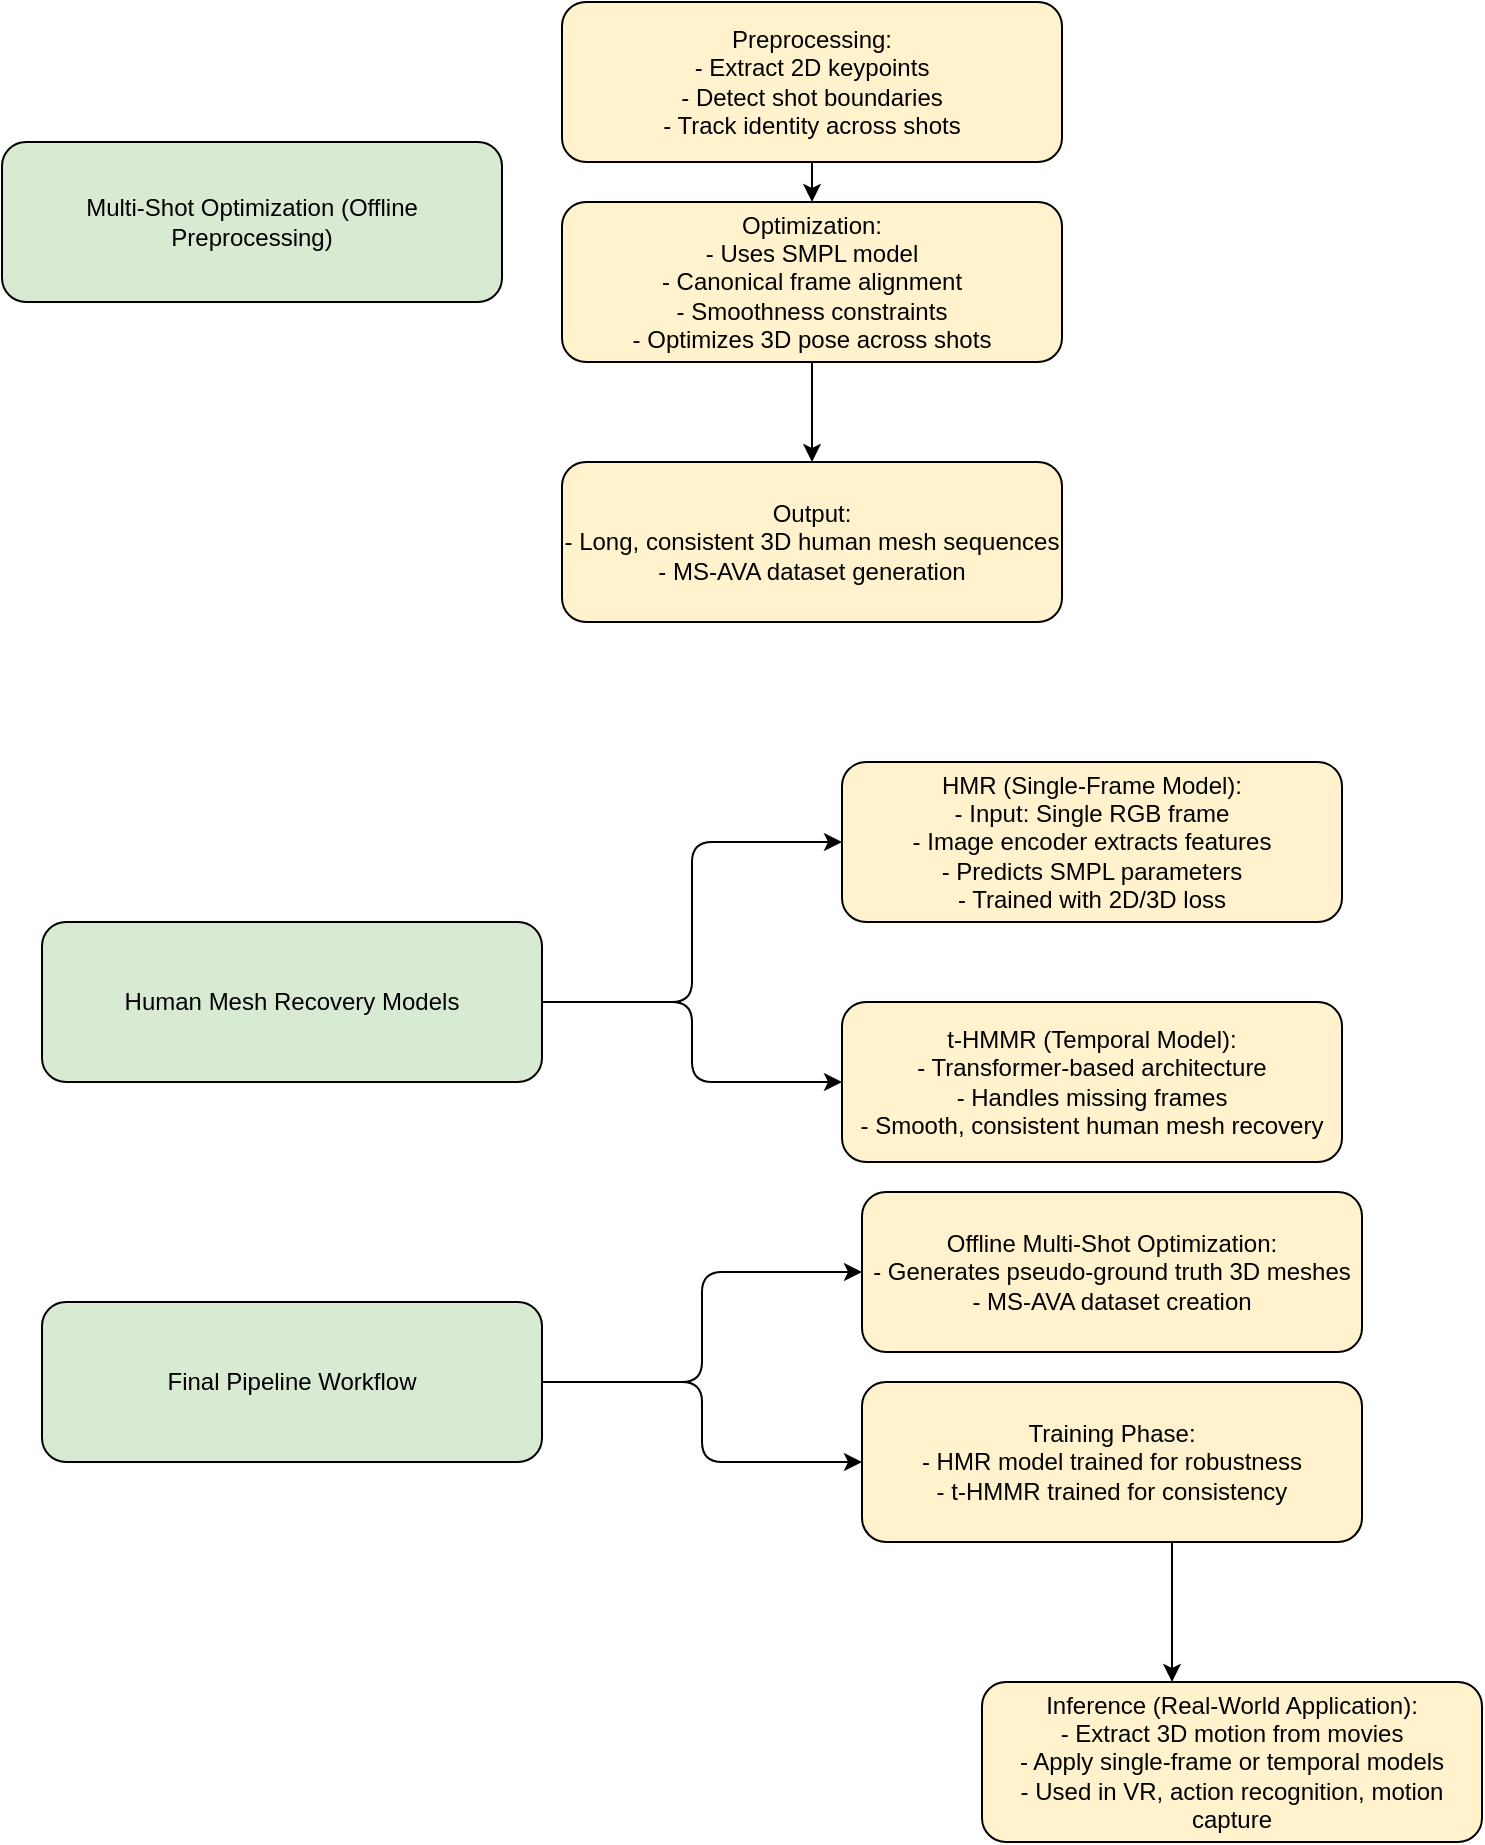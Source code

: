 <mxfile version="26.1.0">
  <diagram id="owXUIui2DZB4aiBjU2b9" name="Page-3">
    <mxGraphModel dx="1364" dy="759" grid="1" gridSize="10" guides="1" tooltips="1" connect="1" arrows="1" fold="1" page="1" pageScale="1" pageWidth="827" pageHeight="1169" math="0" shadow="0">
      <root>
        <mxCell id="0" />
        <mxCell id="1" parent="0" />
        <mxCell id="2" value="Multi-Shot Optimization (Offline Preprocessing)" style="rounded=1;whiteSpace=wrap;fillColor=#D9EAD3;" vertex="1" parent="1">
          <mxGeometry x="20" y="100" width="250" height="80" as="geometry" />
        </mxCell>
        <mxCell id="3" value="Preprocessing:&#xa; - Extract 2D keypoints&#xa; - Detect shot boundaries&#xa; - Track identity across shots" style="rounded=1;whiteSpace=wrap;fillColor=#FFF2CC;" vertex="1" parent="1">
          <mxGeometry x="300" y="30" width="250" height="80" as="geometry" />
        </mxCell>
        <mxCell id="4" value="Optimization:&#xa; - Uses SMPL model&#xa; - Canonical frame alignment&#xa; - Smoothness constraints&#xa; - Optimizes 3D pose across shots" style="rounded=1;whiteSpace=wrap;fillColor=#FFF2CC;" vertex="1" parent="1">
          <mxGeometry x="300" y="130" width="250" height="80" as="geometry" />
        </mxCell>
        <mxCell id="5" value="Output:&#xa; - Long, consistent 3D human mesh sequences&#xa; - MS-AVA dataset generation" style="rounded=1;whiteSpace=wrap;fillColor=#FFF2CC;" vertex="1" parent="1">
          <mxGeometry x="300" y="260" width="250" height="80" as="geometry" />
        </mxCell>
        <mxCell id="6" value="" style="edgeStyle=elbowEdgeStyle;rounded=1;exitX=1;" edge="1" parent="1" source="3" target="4">
          <mxGeometry relative="1" as="geometry" />
        </mxCell>
        <mxCell id="7" value="" style="edgeStyle=elbowEdgeStyle;rounded=1;exitX=1;" edge="1" parent="1" source="4" target="5">
          <mxGeometry relative="1" as="geometry" />
        </mxCell>
        <mxCell id="8" value="Human Mesh Recovery Models" style="rounded=1;whiteSpace=wrap;fillColor=#D9EAD3;" vertex="1" parent="1">
          <mxGeometry x="40" y="490" width="250" height="80" as="geometry" />
        </mxCell>
        <mxCell id="9" value="HMR (Single-Frame Model):&#xa; - Input: Single RGB frame&#xa; - Image encoder extracts features&#xa; - Predicts SMPL parameters&#xa; - Trained with 2D/3D loss" style="rounded=1;whiteSpace=wrap;fillColor=#FFF2CC;" vertex="1" parent="1">
          <mxGeometry x="440" y="410" width="250" height="80" as="geometry" />
        </mxCell>
        <mxCell id="10" value="t-HMMR (Temporal Model):&#xa; - Transformer-based architecture&#xa; - Handles missing frames&#xa; - Smooth, consistent human mesh recovery" style="rounded=1;whiteSpace=wrap;fillColor=#FFF2CC;" vertex="1" parent="1">
          <mxGeometry x="440" y="530" width="250" height="80" as="geometry" />
        </mxCell>
        <mxCell id="11" value="" style="edgeStyle=elbowEdgeStyle;rounded=1;" edge="1" parent="1" source="8" target="9">
          <mxGeometry relative="1" as="geometry" />
        </mxCell>
        <mxCell id="12" value="" style="edgeStyle=elbowEdgeStyle;rounded=1;" edge="1" parent="1" source="8" target="10">
          <mxGeometry relative="1" as="geometry" />
        </mxCell>
        <mxCell id="13" value="Final Pipeline Workflow" style="rounded=1;whiteSpace=wrap;fillColor=#D9EAD3;" vertex="1" parent="1">
          <mxGeometry x="40" y="680" width="250" height="80" as="geometry" />
        </mxCell>
        <mxCell id="14" value="Offline Multi-Shot Optimization:&#xa; - Generates pseudo-ground truth 3D meshes&#xa; - MS-AVA dataset creation" style="rounded=1;whiteSpace=wrap;fillColor=#FFF2CC;" vertex="1" parent="1">
          <mxGeometry x="450" y="625" width="250" height="80" as="geometry" />
        </mxCell>
        <mxCell id="15" value="Training Phase:&#xa; - HMR model trained for robustness&#xa; - t-HMMR trained for consistency" style="rounded=1;whiteSpace=wrap;fillColor=#FFF2CC;" vertex="1" parent="1">
          <mxGeometry x="450" y="720" width="250" height="80" as="geometry" />
        </mxCell>
        <mxCell id="16" value="Inference (Real-World Application):&#xa; - Extract 3D motion from movies&#xa; - Apply single-frame or temporal models&#xa; - Used in VR, action recognition, motion capture" style="rounded=1;whiteSpace=wrap;fillColor=#FFF2CC;" vertex="1" parent="1">
          <mxGeometry x="510" y="870" width="250" height="80" as="geometry" />
        </mxCell>
        <mxCell id="17" value="" style="edgeStyle=elbowEdgeStyle;rounded=1;" edge="1" parent="1" source="13" target="14">
          <mxGeometry relative="1" as="geometry" />
        </mxCell>
        <mxCell id="18" value="" style="edgeStyle=elbowEdgeStyle;rounded=1;" edge="1" parent="1" source="13" target="15">
          <mxGeometry relative="1" as="geometry" />
        </mxCell>
        <mxCell id="19" value="" style="edgeStyle=elbowEdgeStyle;rounded=1;" edge="1" parent="1" source="15" target="16">
          <mxGeometry relative="1" as="geometry" />
        </mxCell>
      </root>
    </mxGraphModel>
  </diagram>
</mxfile>
